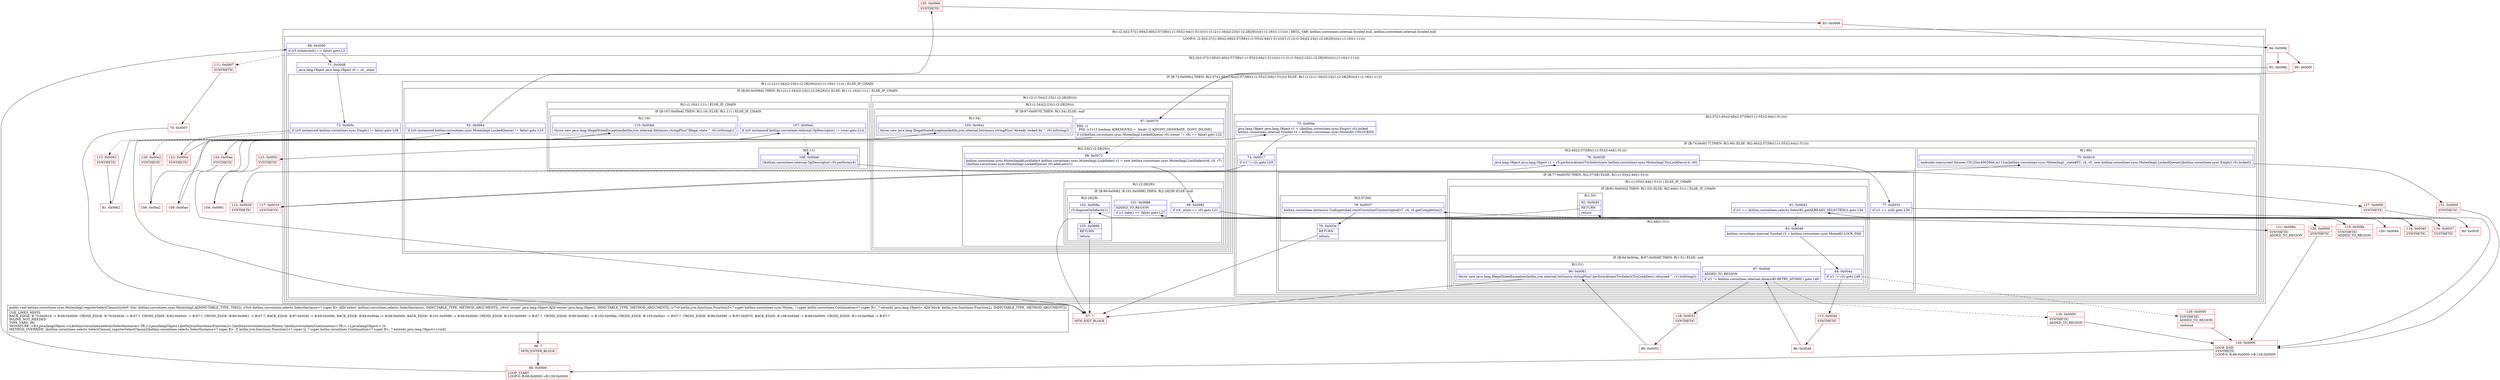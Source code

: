 digraph "CFG forkotlinx.coroutines.sync.MutexImpl.registerSelectClause2(Lkotlinx\/coroutines\/selects\/SelectInstance;Ljava\/lang\/Object;Lkotlin\/jvm\/functions\/Function2;)V" {
subgraph cluster_Region_531282986 {
label = "R(1:(2:3|(2:37|(1:60)(2:40|(2:57|58)(1:(1:55)(2:44|(1:51)))))(1:(1:(2:(1:34)|(2:23|(1:(2:28|29)))))(1:(1:16)(1:11))))) | DECL_VAR: kotlinx.coroutines.internal.Symbol null, kotlinx.coroutines.internal.Symbol null\l";
node [shape=record,color=blue];
subgraph cluster_LoopRegion_1789745591 {
label = "LOOP:0: (2:3|(2:37|(1:60)(2:40|(2:57|58)(1:(1:55)(2:44|(1:51)))))(1:(1:(2:(1:34)|(2:23|(1:(2:28|29)))))(1:(1:16)(1:11))))";
node [shape=record,color=blue];
Node_69 [shape=record,label="{69\:\ 0x0005|if (r5.isSelected() == false) goto L3\l}"];
subgraph cluster_Region_19235219 {
label = "R(2:3|(2:37|(1:60)(2:40|(2:57|58)(1:(1:55)(2:44|(1:51)))))(1:(1:(2:(1:34)|(2:23|(1:(2:28|29)))))(1:(1:16)(1:11))))";
node [shape=record,color=blue];
Node_71 [shape=record,label="{71\:\ 0x0008|java.lang.Object java.lang.Object r0 = r4._state\l}"];
subgraph cluster_IfRegion_1718631875 {
label = "IF [B:72:0x000c] THEN: R(2:37|(1:60)(2:40|(2:57|58)(1:(1:55)(2:44|(1:51))))) ELSE: R(1:(1:(2:(1:34)|(2:23|(1:(2:28|29)))))(1:(1:16)(1:11)))";
node [shape=record,color=blue];
Node_72 [shape=record,label="{72\:\ 0x000c|if ((r0 instanceof kotlinx.coroutines.sync.Empty) != false) goto L36\l}"];
subgraph cluster_Region_1199709111 {
label = "R(2:37|(1:60)(2:40|(2:57|58)(1:(1:55)(2:44|(1:51)))))";
node [shape=record,color=blue];
Node_73 [shape=record,label="{73\:\ 0x000e|java.lang.Object java.lang.Object r1 = ((kotlinx.coroutines.sync.Empty) r0).locked\lkotlinx.coroutines.internal.Symbol r2 = kotlinx.coroutines.sync.MutexKt.UNLOCKED\l}"];
subgraph cluster_IfRegion_1954527482 {
label = "IF [B:74:0x0017] THEN: R(1:60) ELSE: R(2:40|(2:57|58)(1:(1:55)(2:44|(1:51))))";
node [shape=record,color=blue];
Node_74 [shape=record,label="{74\:\ 0x0017|if (r1 != r2) goto L59\l}"];
subgraph cluster_Region_821951888 {
label = "R(1:60)";
node [shape=record,color=blue];
Node_75 [shape=record,label="{75\:\ 0x0019|androidx.concurrent.futures.C0125xc40028dd.m112m(kotlinx.coroutines.sync.MutexImpl._state$FU, r4, r0, new kotlinx.coroutines.sync.MutexImpl.LockedQueue(((kotlinx.coroutines.sync.Empty) r0).locked))\l}"];
}
subgraph cluster_Region_1885358186 {
label = "R(2:40|(2:57|58)(1:(1:55)(2:44|(1:51))))";
node [shape=record,color=blue];
Node_76 [shape=record,label="{76\:\ 0x0029|java.lang.Object java.lang.Object r1 = r5.performAtomicTrySelect(new kotlinx.coroutines.sync.MutexImpl.TryLockDesc(r4, r6))\l}"];
subgraph cluster_IfRegion_295067973 {
label = "IF [B:77:0x0035] THEN: R(2:57|58) ELSE: R(1:(1:55)(2:44|(1:51)))";
node [shape=record,color=blue];
Node_77 [shape=record,label="{77\:\ 0x0035|if (r1 == null) goto L56\l}"];
subgraph cluster_Region_290710054 {
label = "R(2:57|58)";
node [shape=record,color=blue];
Node_78 [shape=record,label="{78\:\ 0x0037|kotlinx.coroutines.intrinsics.Undispatched.startCoroutineUnintercepted(r7, r4, r5.getCompletion())\l}"];
Node_79 [shape=record,label="{79\:\ 0x003e|RETURN\l|return\l}"];
}
subgraph cluster_Region_1004864601 {
label = "R(1:(1:55)(2:44|(1:51))) | ELSE_IF_CHAIN\l";
node [shape=record,color=blue];
subgraph cluster_IfRegion_335080645 {
label = "IF [B:81:0x0043] THEN: R(1:55) ELSE: R(2:44|(1:51)) | ELSE_IF_CHAIN\l";
node [shape=record,color=blue];
Node_81 [shape=record,label="{81\:\ 0x0043|if (r1 == kotlinx.coroutines.selects.SelectKt.getALREADY_SELECTED()) goto L54\l}"];
subgraph cluster_Region_1910809827 {
label = "R(1:55)";
node [shape=record,color=blue];
Node_82 [shape=record,label="{82\:\ 0x0045|RETURN\l|return\l}"];
}
subgraph cluster_Region_1252445708 {
label = "R(2:44|(1:51))";
node [shape=record,color=blue];
Node_83 [shape=record,label="{83\:\ 0x0046|kotlinx.coroutines.internal.Symbol r2 = kotlinx.coroutines.sync.MutexKt.LOCK_FAIL\l}"];
subgraph cluster_IfRegion_441007656 {
label = "IF [B:84:0x004a, B:87:0x004f] THEN: R(1:51) ELSE: null";
node [shape=record,color=blue];
Node_84 [shape=record,label="{84\:\ 0x004a|if (r1 != r2) goto L46\l}"];
Node_87 [shape=record,label="{87\:\ 0x004f|ADDED_TO_REGION\l|if (r1 != kotlinx.coroutines.internal.AtomicKt.RETRY_ATOMIC) goto L49\l}"];
subgraph cluster_Region_1754793491 {
label = "R(1:51)";
node [shape=record,color=blue];
Node_90 [shape=record,label="{90\:\ 0x0061|throw new java.lang.IllegalStateException(kotlin.jvm.internal.Intrinsics.stringPlus(\"performAtomicTrySelect(TryLockDesc) returned \", r1).toString())\l}"];
}
}
}
}
}
}
}
}
}
subgraph cluster_Region_1896098697 {
label = "R(1:(1:(2:(1:34)|(2:23|(1:(2:28|29)))))(1:(1:16)(1:11))) | ELSE_IF_CHAIN\l";
node [shape=record,color=blue];
subgraph cluster_IfRegion_502909701 {
label = "IF [B:92:0x0064] THEN: R(1:(2:(1:34)|(2:23|(1:(2:28|29))))) ELSE: R(1:(1:16)(1:11)) | ELSE_IF_CHAIN\l";
node [shape=record,color=blue];
Node_92 [shape=record,label="{92\:\ 0x0064|if ((r0 instanceof kotlinx.coroutines.sync.MutexImpl.LockedQueue) != false) goto L18\l}"];
subgraph cluster_Region_2143855965 {
label = "R(1:(2:(1:34)|(2:23|(1:(2:28|29)))))";
node [shape=record,color=blue];
subgraph cluster_Region_1813815601 {
label = "R(2:(1:34)|(2:23|(1:(2:28|29))))";
node [shape=record,color=blue];
subgraph cluster_IfRegion_2055238492 {
label = "IF [B:97:0x0070] THEN: R(1:34) ELSE: null";
node [shape=record,color=blue];
Node_97 [shape=record,label="{97\:\ 0x0070|PHI: r1 \l  PHI: (r1v13 boolean A[REMOVE]) =  binds: [] A[DONT_GENERATE, DONT_INLINE]\l|if ((((kotlinx.coroutines.sync.MutexImpl.LockedQueue) r0).owner != r6) == false) goto L32\l}"];
subgraph cluster_Region_948687853 {
label = "R(1:34)";
node [shape=record,color=blue];
Node_105 [shape=record,label="{105\:\ 0x00a1|throw new java.lang.IllegalStateException(kotlin.jvm.internal.Intrinsics.stringPlus(\"Already locked by \", r6).toString())\l}"];
}
}
subgraph cluster_Region_763924504 {
label = "R(2:23|(1:(2:28|29)))";
node [shape=record,color=blue];
Node_98 [shape=record,label="{98\:\ 0x0072|kotlinx.coroutines.sync.MutexImpl$LockSelect kotlinx.coroutines.sync.MutexImpl.LockSelect r1 = new kotlinx.coroutines.sync.MutexImpl.LockSelect(r6, r5, r7)\l((kotlinx.coroutines.sync.MutexImpl.LockedQueue) r0).addLast(r1)\l}"];
subgraph cluster_Region_1745088278 {
label = "R(1:(2:28|29))";
node [shape=record,color=blue];
subgraph cluster_IfRegion_1917249860 {
label = "IF [B:99:0x0082, B:101:0x0088] THEN: R(2:28|29) ELSE: null";
node [shape=record,color=blue];
Node_99 [shape=record,label="{99\:\ 0x0082|if (r4._state == r0) goto L31\l}"];
Node_101 [shape=record,label="{101\:\ 0x0088|ADDED_TO_REGION\l|if (r1.take() == false) goto L27\l}"];
subgraph cluster_Region_518823257 {
label = "R(2:28|29)";
node [shape=record,color=blue];
Node_102 [shape=record,label="{102\:\ 0x008a|r5.disposeOnSelect(r1)\l}"];
Node_103 [shape=record,label="{103\:\ 0x0090|RETURN\l|return\l}"];
}
}
}
}
}
}
subgraph cluster_Region_1390107910 {
label = "R(1:(1:16)(1:11)) | ELSE_IF_CHAIN\l";
node [shape=record,color=blue];
subgraph cluster_IfRegion_557098474 {
label = "IF [B:107:0x00a4] THEN: R(1:16) ELSE: R(1:11) | ELSE_IF_CHAIN\l";
node [shape=record,color=blue];
Node_107 [shape=record,label="{107\:\ 0x00a4|if ((r0 instanceof kotlinx.coroutines.internal.OpDescriptor) != true) goto L14\l}"];
subgraph cluster_Region_1490499587 {
label = "R(1:16)";
node [shape=record,color=blue];
Node_110 [shape=record,label="{110\:\ 0x00bd|throw new java.lang.IllegalStateException(kotlin.jvm.internal.Intrinsics.stringPlus(\"Illegal state \", r0).toString())\l}"];
}
subgraph cluster_Region_825650001 {
label = "R(1:11)";
node [shape=record,color=blue];
Node_108 [shape=record,label="{108\:\ 0x00a6|((kotlinx.coroutines.internal.OpDescriptor) r0).perform(r4)\l}"];
}
}
}
}
}
}
}
}
}
Node_66 [shape=record,color=red,label="{66\:\ ?|MTH_ENTER_BLOCK\l}"];
Node_68 [shape=record,color=red,label="{68\:\ 0x0000|LOOP_START\lLOOP:0: B:68:0x0000\-\>B:126:0x0000\l}"];
Node_113 [shape=record,color=red,label="{113\:\ 0x0062|SYNTHETIC\l}"];
Node_91 [shape=record,color=red,label="{91\:\ 0x0062}"];
Node_120 [shape=record,color=red,label="{120\:\ 0x00a2|SYNTHETIC\l}"];
Node_106 [shape=record,color=red,label="{106\:\ 0x00a2}"];
Node_127 [shape=record,color=red,label="{127\:\ 0x0000|SYNTHETIC\l}"];
Node_126 [shape=record,color=red,label="{126\:\ 0x0000|LOOP_END\lSYNTHETIC\lLOOP:0: B:68:0x0000\-\>B:126:0x0000\l}"];
Node_124 [shape=record,color=red,label="{124\:\ 0x00ae|SYNTHETIC\l}"];
Node_109 [shape=record,color=red,label="{109\:\ 0x00ae}"];
Node_67 [shape=record,color=red,label="{67\:\ ?|MTH_EXIT_BLOCK\l}"];
Node_125 [shape=record,color=red,label="{125\:\ 0x0066|SYNTHETIC\l}"];
Node_93 [shape=record,color=red,label="{93\:\ 0x0066}"];
Node_94 [shape=record,color=red,label="{94\:\ 0x006b}"];
Node_95 [shape=record,color=red,label="{95\:\ 0x006d}"];
Node_100 [shape=record,color=red,label="{100\:\ 0x0084}"];
Node_121 [shape=record,color=red,label="{121\:\ 0x008a|SYNTHETIC\lADDED_TO_REGION\l}"];
Node_128 [shape=record,color=red,label="{128\:\ 0x0000|SYNTHETIC\l}"];
Node_119 [shape=record,color=red,label="{119\:\ 0x008a|SYNTHETIC\lADDED_TO_REGION\l}"];
Node_123 [shape=record,color=red,label="{123\:\ 0x0091|SYNTHETIC\l}"];
Node_104 [shape=record,color=red,label="{104\:\ 0x0091}"];
Node_96 [shape=record,color=red,label="{96\:\ 0x006f}"];
Node_122 [shape=record,color=red,label="{122\:\ 0x000e|SYNTHETIC\l}"];
Node_112 [shape=record,color=red,label="{112\:\ 0x0029|SYNTHETIC\l}"];
Node_80 [shape=record,color=red,label="{80\:\ 0x003f}"];
Node_115 [shape=record,color=red,label="{115\:\ 0x004d|SYNTHETIC\l}"];
Node_86 [shape=record,color=red,label="{86\:\ 0x004d}"];
Node_118 [shape=record,color=red,label="{118\:\ 0x0052|SYNTHETIC\l}"];
Node_89 [shape=record,color=red,label="{89\:\ 0x0052}"];
Node_130 [shape=record,color=red,label="{130\:\ 0x0000|SYNTHETIC\lADDED_TO_REGION\l}"];
Node_129 [shape=record,color=red,label="{129\:\ 0x0000|SYNTHETIC\lADDED_TO_REGION\l|continue\l}"];
Node_114 [shape=record,color=red,label="{114\:\ 0x0045|SYNTHETIC\l}"];
Node_116 [shape=record,color=red,label="{116\:\ 0x0037|SYNTHETIC\l}"];
Node_117 [shape=record,color=red,label="{117\:\ 0x0019|SYNTHETIC\l}"];
Node_131 [shape=record,color=red,label="{131\:\ 0x0000|SYNTHETIC\l}"];
Node_111 [shape=record,color=red,label="{111\:\ 0x0007|SYNTHETIC\l}"];
Node_70 [shape=record,color=red,label="{70\:\ 0x0007}"];
MethodNode[shape=record,label="{public void kotlinx.coroutines.sync.MutexImpl.registerSelectClause2((r4v0 'this' kotlinx.coroutines.sync.MutexImpl A[IMMUTABLE_TYPE, THIS]), (r5v0 kotlinx.coroutines.selects.SelectInstance\<? super R\> A[D('select' kotlinx.coroutines.selects.SelectInstance), IMMUTABLE_TYPE, METHOD_ARGUMENT]), (r6v0 'owner' java.lang.Object A[D('owner' java.lang.Object), IMMUTABLE_TYPE, METHOD_ARGUMENT]), (r7v0 kotlin.jvm.functions.Function2\<? super kotlinx.coroutines.sync.Mutex, ? super kotlin.coroutines.Continuation\<? super R\>, ? extends java.lang.Object\> A[D('block' kotlin.jvm.functions.Function2), IMMUTABLE_TYPE, METHOD_ARGUMENT]))  | USE_LINES_HINTS\lBACK_EDGE: B:75:0x0019 \-\> B:68:0x0000, CROSS_EDGE: B:79:0x003e \-\> B:67:?, CROSS_EDGE: B:82:0x0045 \-\> B:67:?, CROSS_EDGE: B:90:0x0061 \-\> B:67:?, BACK_EDGE: B:87:0x004f \-\> B:68:0x0000, BACK_EDGE: B:84:0x004a \-\> B:68:0x0000, BACK_EDGE: B:101:0x0088 \-\> B:68:0x0000, CROSS_EDGE: B:103:0x0090 \-\> B:67:?, CROSS_EDGE: B:99:0x0082 \-\> B:102:0x008a, CROSS_EDGE: B:105:0x00a1 \-\> B:67:?, CROSS_EDGE: B:96:0x006f \-\> B:97:0x0070, BACK_EDGE: B:108:0x00a6 \-\> B:68:0x0000, CROSS_EDGE: B:110:0x00bd \-\> B:67:?\lINLINE_NOT_NEEDED\lTYPE_VARS: [R]\lSIGNATURE: \<R:Ljava\/lang\/Object;\>(Lkotlinx\/coroutines\/selects\/SelectInstance\<\-TR;\>;Ljava\/lang\/Object;Lkotlin\/jvm\/functions\/Function2\<\-Lkotlinx\/coroutines\/sync\/Mutex;\-Lkotlin\/coroutines\/Continuation\<\-TR;\>;+Ljava\/lang\/Object;\>;)V\lMETHOD_OVERRIDE: [kotlinx.coroutines.selects.SelectClause2.registerSelectClause2(kotlinx.coroutines.selects.SelectInstance\<? super R\>, P, kotlin.jvm.functions.Function2\<? super Q, ? super kotlin.coroutines.Continuation\<? super R\>, ? extends java.lang.Object\>):void]\l}"];
MethodNode -> Node_66;Node_69 -> Node_71;
Node_69 -> Node_111[style=dashed];
Node_71 -> Node_72;
Node_72 -> Node_113[style=dashed];
Node_72 -> Node_122;
Node_73 -> Node_74;
Node_74 -> Node_112[style=dashed];
Node_74 -> Node_117;
Node_75 -> Node_131;
Node_76 -> Node_77;
Node_77 -> Node_80[style=dashed];
Node_77 -> Node_116;
Node_78 -> Node_79;
Node_79 -> Node_67;
Node_81 -> Node_83[style=dashed];
Node_81 -> Node_114;
Node_82 -> Node_67;
Node_83 -> Node_84;
Node_84 -> Node_115;
Node_84 -> Node_129[style=dashed];
Node_87 -> Node_118;
Node_87 -> Node_130[style=dashed];
Node_90 -> Node_67;
Node_92 -> Node_120[style=dashed];
Node_92 -> Node_125;
Node_97 -> Node_98[style=dashed];
Node_97 -> Node_123;
Node_105 -> Node_67;
Node_98 -> Node_99;
Node_99 -> Node_100[style=dashed];
Node_99 -> Node_119;
Node_101 -> Node_121;
Node_101 -> Node_128[style=dashed];
Node_102 -> Node_103;
Node_103 -> Node_67;
Node_107 -> Node_108[style=dashed];
Node_107 -> Node_124;
Node_110 -> Node_67;
Node_108 -> Node_127;
Node_66 -> Node_68;
Node_68 -> Node_69;
Node_113 -> Node_91;
Node_91 -> Node_92;
Node_120 -> Node_106;
Node_106 -> Node_107;
Node_127 -> Node_126;
Node_126 -> Node_68;
Node_124 -> Node_109;
Node_109 -> Node_110;
Node_125 -> Node_93;
Node_93 -> Node_94;
Node_94 -> Node_95;
Node_94 -> Node_96;
Node_95 -> Node_97;
Node_100 -> Node_101;
Node_121 -> Node_102;
Node_128 -> Node_126;
Node_119 -> Node_102;
Node_123 -> Node_104;
Node_104 -> Node_105;
Node_96 -> Node_97;
Node_122 -> Node_73;
Node_112 -> Node_76;
Node_80 -> Node_81;
Node_115 -> Node_86;
Node_86 -> Node_87;
Node_118 -> Node_89;
Node_89 -> Node_90;
Node_130 -> Node_126;
Node_129 -> Node_126;
Node_114 -> Node_82;
Node_116 -> Node_78;
Node_117 -> Node_75;
Node_131 -> Node_126;
Node_111 -> Node_70;
Node_70 -> Node_67;
}


